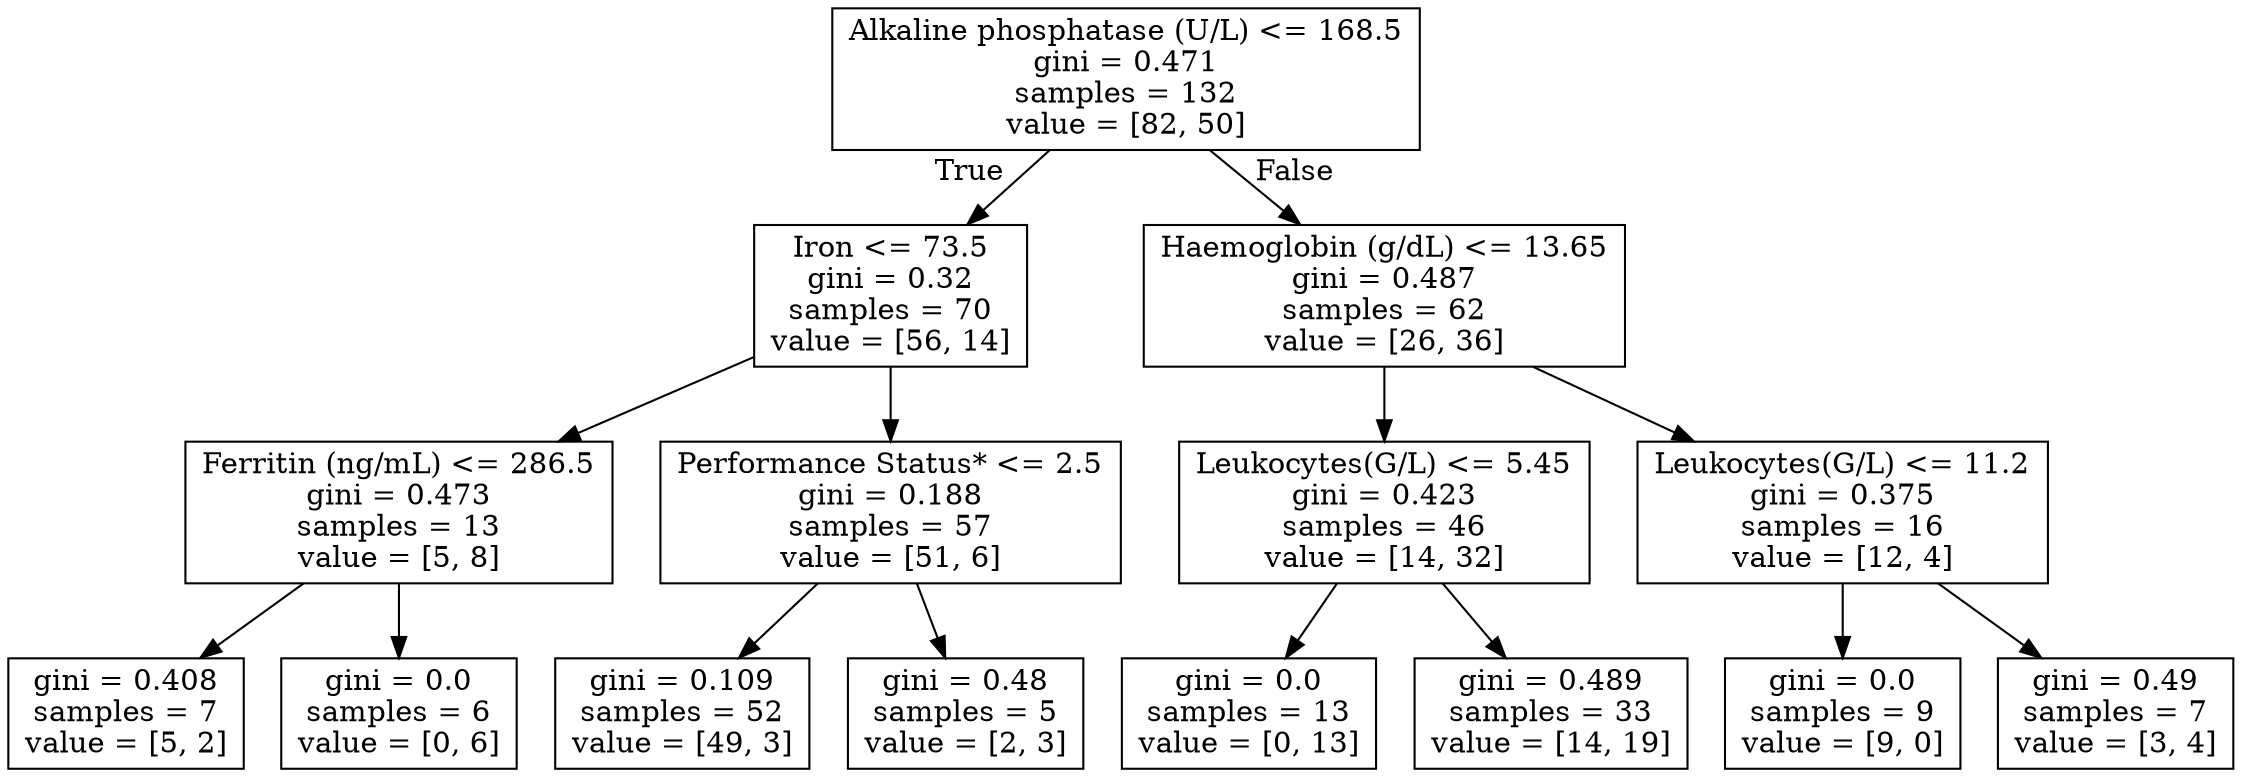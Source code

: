 digraph Tree {
node [shape=box] ;
0 [label="Alkaline phosphatase (U/L) <= 168.5\ngini = 0.471\nsamples = 132\nvalue = [82, 50]"] ;
1 [label="Iron <= 73.5\ngini = 0.32\nsamples = 70\nvalue = [56, 14]"] ;
0 -> 1 [labeldistance=2.5, labelangle=45, headlabel="True"] ;
2 [label="Ferritin (ng/mL) <= 286.5\ngini = 0.473\nsamples = 13\nvalue = [5, 8]"] ;
1 -> 2 ;
3 [label="gini = 0.408\nsamples = 7\nvalue = [5, 2]"] ;
2 -> 3 ;
4 [label="gini = 0.0\nsamples = 6\nvalue = [0, 6]"] ;
2 -> 4 ;
5 [label="Performance Status* <= 2.5\ngini = 0.188\nsamples = 57\nvalue = [51, 6]"] ;
1 -> 5 ;
6 [label="gini = 0.109\nsamples = 52\nvalue = [49, 3]"] ;
5 -> 6 ;
7 [label="gini = 0.48\nsamples = 5\nvalue = [2, 3]"] ;
5 -> 7 ;
8 [label="Haemoglobin (g/dL) <= 13.65\ngini = 0.487\nsamples = 62\nvalue = [26, 36]"] ;
0 -> 8 [labeldistance=2.5, labelangle=-45, headlabel="False"] ;
9 [label="Leukocytes(G/L) <= 5.45\ngini = 0.423\nsamples = 46\nvalue = [14, 32]"] ;
8 -> 9 ;
10 [label="gini = 0.0\nsamples = 13\nvalue = [0, 13]"] ;
9 -> 10 ;
11 [label="gini = 0.489\nsamples = 33\nvalue = [14, 19]"] ;
9 -> 11 ;
12 [label="Leukocytes(G/L) <= 11.2\ngini = 0.375\nsamples = 16\nvalue = [12, 4]"] ;
8 -> 12 ;
13 [label="gini = 0.0\nsamples = 9\nvalue = [9, 0]"] ;
12 -> 13 ;
14 [label="gini = 0.49\nsamples = 7\nvalue = [3, 4]"] ;
12 -> 14 ;
}